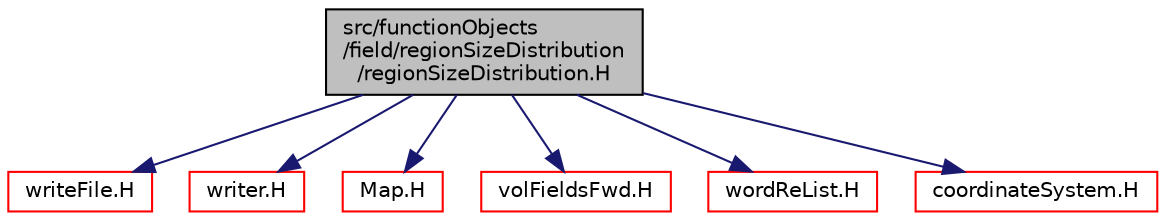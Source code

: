 digraph "src/functionObjects/field/regionSizeDistribution/regionSizeDistribution.H"
{
  bgcolor="transparent";
  edge [fontname="Helvetica",fontsize="10",labelfontname="Helvetica",labelfontsize="10"];
  node [fontname="Helvetica",fontsize="10",shape=record];
  Node1 [label="src/functionObjects\l/field/regionSizeDistribution\l/regionSizeDistribution.H",height=0.2,width=0.4,color="black", fillcolor="grey75", style="filled", fontcolor="black"];
  Node1 -> Node2 [color="midnightblue",fontsize="10",style="solid",fontname="Helvetica"];
  Node2 [label="writeFile.H",height=0.2,width=0.4,color="red",URL="$a08051.html"];
  Node1 -> Node3 [color="midnightblue",fontsize="10",style="solid",fontname="Helvetica"];
  Node3 [label="writer.H",height=0.2,width=0.4,color="red",URL="$a05149.html"];
  Node1 -> Node4 [color="midnightblue",fontsize="10",style="solid",fontname="Helvetica"];
  Node4 [label="Map.H",height=0.2,width=0.4,color="red",URL="$a07882.html"];
  Node1 -> Node5 [color="midnightblue",fontsize="10",style="solid",fontname="Helvetica"];
  Node5 [label="volFieldsFwd.H",height=0.2,width=0.4,color="red",URL="$a05762.html"];
  Node1 -> Node6 [color="midnightblue",fontsize="10",style="solid",fontname="Helvetica"];
  Node6 [label="wordReList.H",height=0.2,width=0.4,color="red",URL="$a09312.html"];
  Node1 -> Node7 [color="midnightblue",fontsize="10",style="solid",fontname="Helvetica"];
  Node7 [label="coordinateSystem.H",height=0.2,width=0.4,color="red",URL="$a07556.html"];
}
